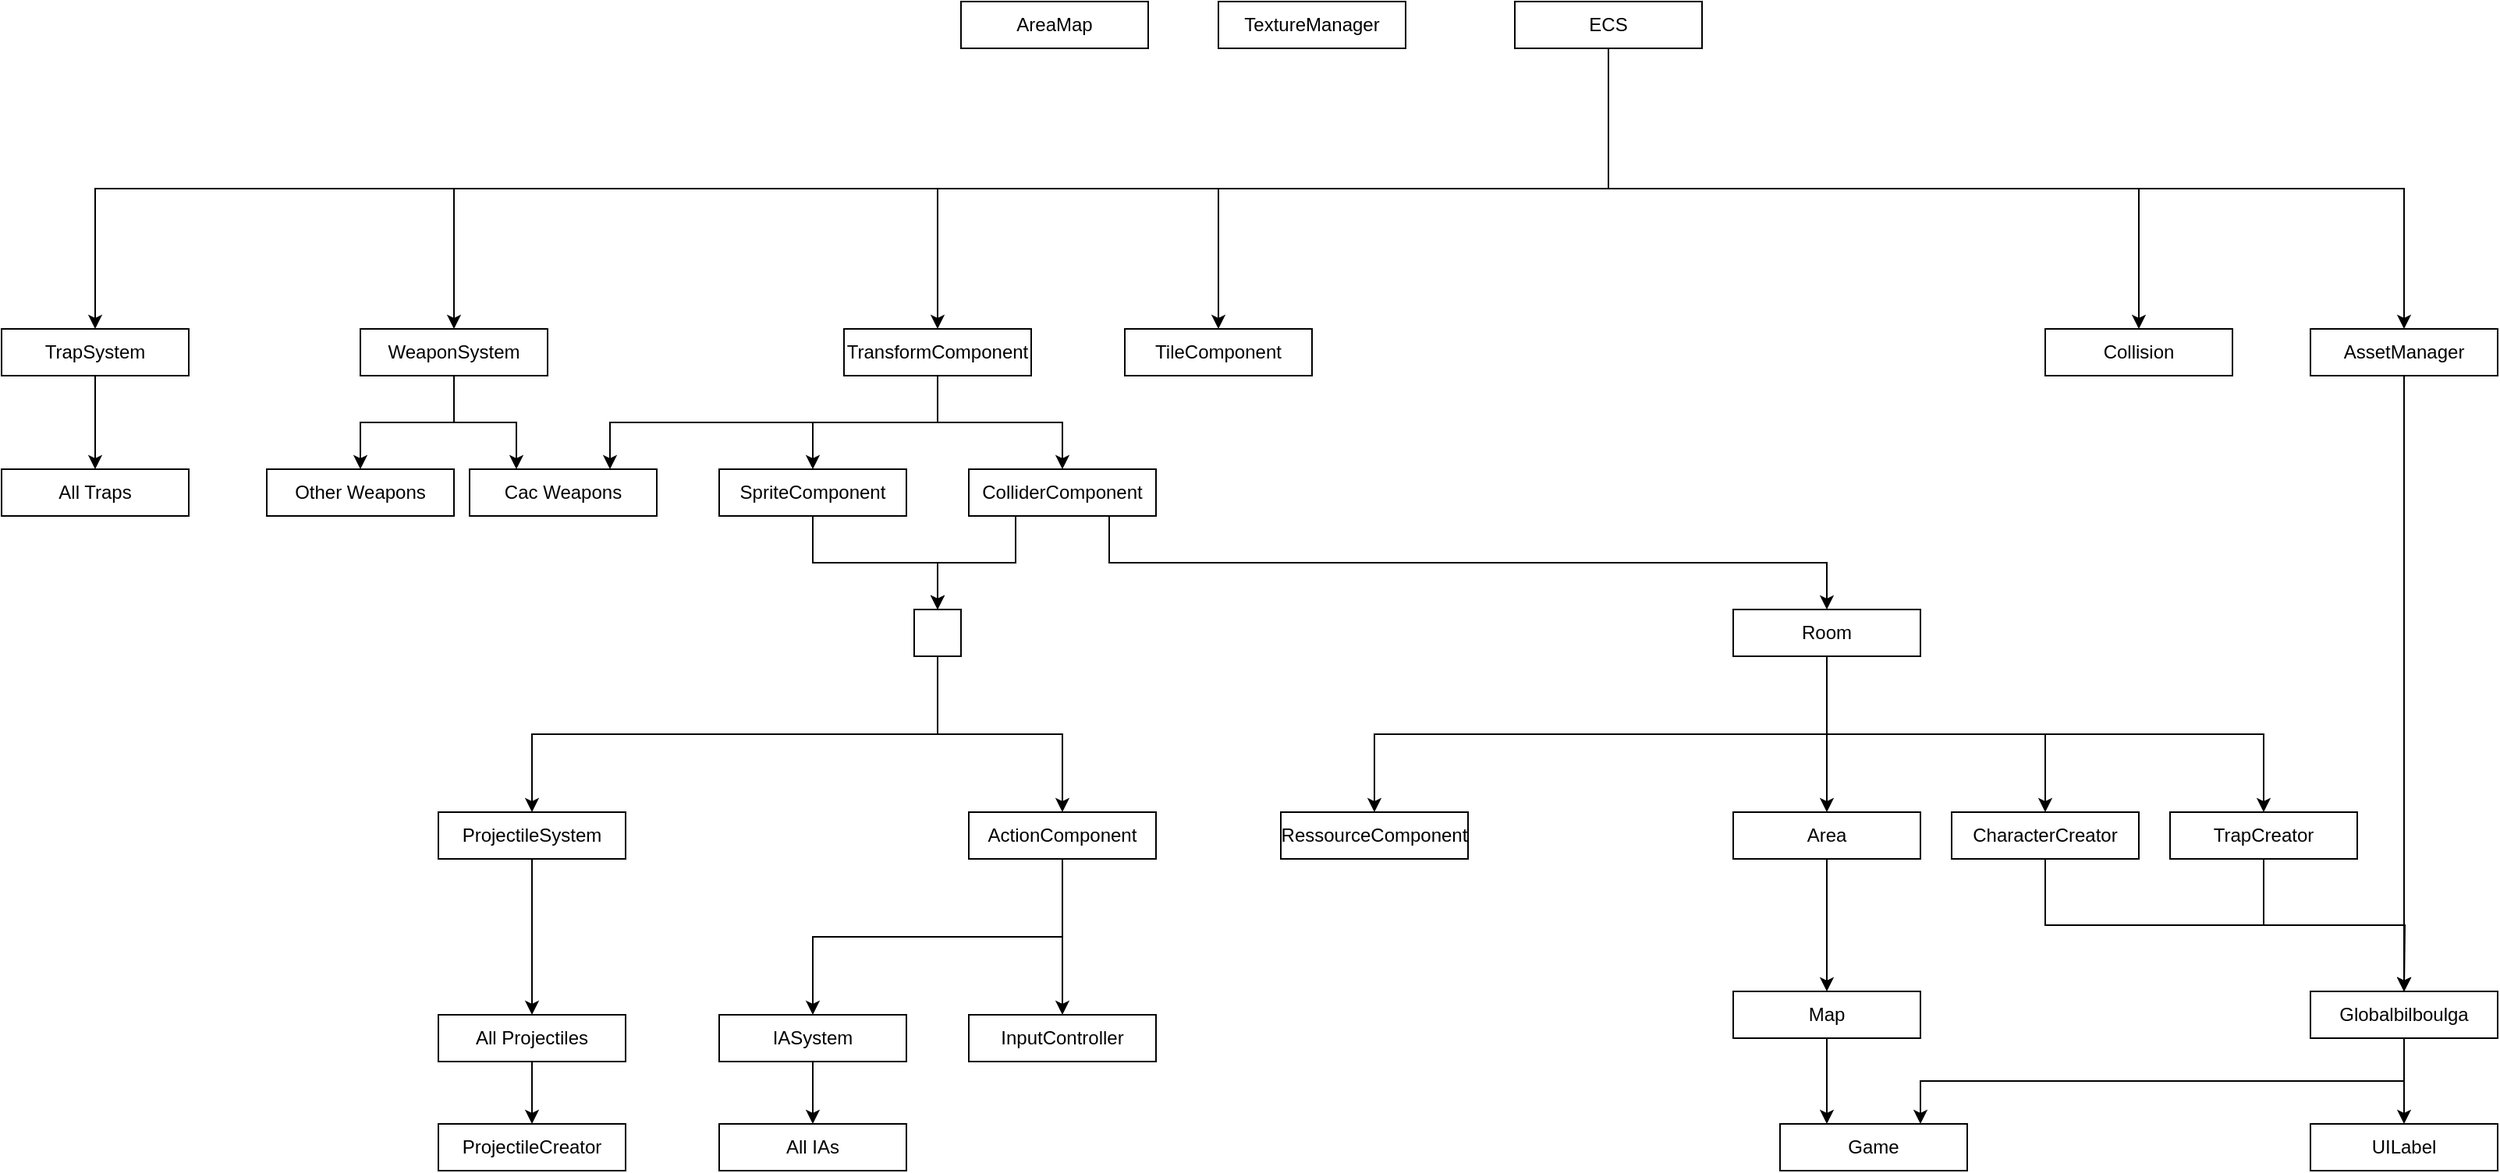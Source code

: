 <mxfile version="20.3.0" type="device"><diagram id="ATt8_RbTRNoFhaTCV4_z" name="Page-1"><mxGraphModel dx="2249" dy="905" grid="1" gridSize="10" guides="1" tooltips="1" connect="1" arrows="1" fold="1" page="1" pageScale="1" pageWidth="827" pageHeight="1169" math="0" shadow="0"><root><mxCell id="0"/><mxCell id="1" parent="0"/><mxCell id="HbB-H1IoNaNYLq2dRd_3-3" style="edgeStyle=orthogonalEdgeStyle;rounded=0;orthogonalLoop=1;jettySize=auto;html=1;exitX=0.5;exitY=1;exitDx=0;exitDy=0;entryX=0.5;entryY=0;entryDx=0;entryDy=0;" parent="1" source="HbB-H1IoNaNYLq2dRd_3-1" target="HbB-H1IoNaNYLq2dRd_3-2" edge="1"><mxGeometry relative="1" as="geometry"/></mxCell><mxCell id="HbB-H1IoNaNYLq2dRd_3-11" style="edgeStyle=orthogonalEdgeStyle;rounded=0;orthogonalLoop=1;jettySize=auto;html=1;exitX=0.5;exitY=1;exitDx=0;exitDy=0;" parent="1" source="HbB-H1IoNaNYLq2dRd_3-1" target="HbB-H1IoNaNYLq2dRd_3-7" edge="1"><mxGeometry relative="1" as="geometry"/></mxCell><mxCell id="HbB-H1IoNaNYLq2dRd_3-29" style="edgeStyle=orthogonalEdgeStyle;rounded=0;orthogonalLoop=1;jettySize=auto;html=1;exitX=0.5;exitY=1;exitDx=0;exitDy=0;entryX=0.5;entryY=0;entryDx=0;entryDy=0;" parent="1" source="HbB-H1IoNaNYLq2dRd_3-1" target="HbB-H1IoNaNYLq2dRd_3-27" edge="1"><mxGeometry relative="1" as="geometry"/></mxCell><mxCell id="HbB-H1IoNaNYLq2dRd_3-47" style="edgeStyle=orthogonalEdgeStyle;rounded=0;orthogonalLoop=1;jettySize=auto;html=1;exitX=0.5;exitY=1;exitDx=0;exitDy=0;entryX=0.5;entryY=0;entryDx=0;entryDy=0;" parent="1" source="HbB-H1IoNaNYLq2dRd_3-1" target="HbB-H1IoNaNYLq2dRd_3-46" edge="1"><mxGeometry relative="1" as="geometry"/></mxCell><mxCell id="HbB-H1IoNaNYLq2dRd_3-67" style="edgeStyle=orthogonalEdgeStyle;rounded=0;orthogonalLoop=1;jettySize=auto;html=1;exitX=0.5;exitY=1;exitDx=0;exitDy=0;entryX=0.5;entryY=0;entryDx=0;entryDy=0;" parent="1" source="HbB-H1IoNaNYLq2dRd_3-1" target="HbB-H1IoNaNYLq2dRd_3-65" edge="1"><mxGeometry relative="1" as="geometry"/></mxCell><mxCell id="HbB-H1IoNaNYLq2dRd_3-72" style="edgeStyle=orthogonalEdgeStyle;rounded=0;orthogonalLoop=1;jettySize=auto;html=1;exitX=0.5;exitY=1;exitDx=0;exitDy=0;entryX=0.5;entryY=0;entryDx=0;entryDy=0;" parent="1" source="HbB-H1IoNaNYLq2dRd_3-1" target="HbB-H1IoNaNYLq2dRd_3-70" edge="1"><mxGeometry relative="1" as="geometry"/></mxCell><mxCell id="HbB-H1IoNaNYLq2dRd_3-1" value="ECS" style="rounded=0;whiteSpace=wrap;html=1;" parent="1" vertex="1"><mxGeometry x="170" y="90" width="120" height="30" as="geometry"/></mxCell><mxCell id="HbB-H1IoNaNYLq2dRd_3-36" style="edgeStyle=orthogonalEdgeStyle;rounded=0;orthogonalLoop=1;jettySize=auto;html=1;exitX=0.5;exitY=1;exitDx=0;exitDy=0;entryX=0.5;entryY=0;entryDx=0;entryDy=0;" parent="1" source="HbB-H1IoNaNYLq2dRd_3-2" target="HbB-H1IoNaNYLq2dRd_3-33" edge="1"><mxGeometry relative="1" as="geometry"/></mxCell><mxCell id="HbB-H1IoNaNYLq2dRd_3-37" style="edgeStyle=orthogonalEdgeStyle;rounded=0;orthogonalLoop=1;jettySize=auto;html=1;exitX=0.5;exitY=1;exitDx=0;exitDy=0;entryX=0.5;entryY=0;entryDx=0;entryDy=0;" parent="1" source="HbB-H1IoNaNYLq2dRd_3-2" target="HbB-H1IoNaNYLq2dRd_3-18" edge="1"><mxGeometry relative="1" as="geometry"/></mxCell><mxCell id="HbB-H1IoNaNYLq2dRd_3-75" style="edgeStyle=orthogonalEdgeStyle;rounded=0;orthogonalLoop=1;jettySize=auto;html=1;exitX=0.5;exitY=1;exitDx=0;exitDy=0;entryX=0.75;entryY=0;entryDx=0;entryDy=0;" parent="1" source="HbB-H1IoNaNYLq2dRd_3-2" target="HbB-H1IoNaNYLq2dRd_3-71" edge="1"><mxGeometry relative="1" as="geometry"/></mxCell><mxCell id="HbB-H1IoNaNYLq2dRd_3-2" value="TransformComponent" style="rounded=0;whiteSpace=wrap;html=1;" parent="1" vertex="1"><mxGeometry x="-260" y="300" width="120" height="30" as="geometry"/></mxCell><mxCell id="HbB-H1IoNaNYLq2dRd_3-49" style="edgeStyle=orthogonalEdgeStyle;rounded=0;orthogonalLoop=1;jettySize=auto;html=1;exitX=0.5;exitY=1;exitDx=0;exitDy=0;entryX=0.5;entryY=0;entryDx=0;entryDy=0;" parent="1" source="HbB-H1IoNaNYLq2dRd_3-4" target="HbB-H1IoNaNYLq2dRd_3-48" edge="1"><mxGeometry relative="1" as="geometry"/></mxCell><mxCell id="HbB-H1IoNaNYLq2dRd_3-84" style="edgeStyle=orthogonalEdgeStyle;rounded=0;orthogonalLoop=1;jettySize=auto;html=1;exitX=0.5;exitY=1;exitDx=0;exitDy=0;entryX=0.75;entryY=0;entryDx=0;entryDy=0;" parent="1" source="HbB-H1IoNaNYLq2dRd_3-4" target="HbB-H1IoNaNYLq2dRd_3-78" edge="1"><mxGeometry relative="1" as="geometry"/></mxCell><mxCell id="HbB-H1IoNaNYLq2dRd_3-4" value="Globalbilboulga" style="rounded=0;whiteSpace=wrap;html=1;" parent="1" vertex="1"><mxGeometry x="680" y="725" width="120" height="30" as="geometry"/></mxCell><mxCell id="HbB-H1IoNaNYLq2dRd_3-21" style="edgeStyle=orthogonalEdgeStyle;rounded=0;orthogonalLoop=1;jettySize=auto;html=1;exitX=0.5;exitY=1;exitDx=0;exitDy=0;" parent="1" source="HbB-H1IoNaNYLq2dRd_3-5" edge="1"><mxGeometry relative="1" as="geometry"><mxPoint x="740" y="725" as="targetPoint"/></mxGeometry></mxCell><mxCell id="HbB-H1IoNaNYLq2dRd_3-5" value="TrapCreator" style="rounded=0;whiteSpace=wrap;html=1;" parent="1" vertex="1"><mxGeometry x="590" y="610" width="120" height="30" as="geometry"/></mxCell><mxCell id="HbB-H1IoNaNYLq2dRd_3-22" style="edgeStyle=orthogonalEdgeStyle;rounded=0;orthogonalLoop=1;jettySize=auto;html=1;exitX=0.5;exitY=1;exitDx=0;exitDy=0;entryX=0.5;entryY=0;entryDx=0;entryDy=0;" parent="1" source="HbB-H1IoNaNYLq2dRd_3-6" target="HbB-H1IoNaNYLq2dRd_3-4" edge="1"><mxGeometry relative="1" as="geometry"/></mxCell><mxCell id="HbB-H1IoNaNYLq2dRd_3-6" value="CharacterCreator" style="rounded=0;whiteSpace=wrap;html=1;" parent="1" vertex="1"><mxGeometry x="450" y="610" width="120" height="30" as="geometry"/></mxCell><mxCell id="HbB-H1IoNaNYLq2dRd_3-8" style="edgeStyle=orthogonalEdgeStyle;rounded=0;orthogonalLoop=1;jettySize=auto;html=1;exitX=0.5;exitY=1;exitDx=0;exitDy=0;" parent="1" source="HbB-H1IoNaNYLq2dRd_3-7" target="HbB-H1IoNaNYLq2dRd_3-4" edge="1"><mxGeometry relative="1" as="geometry"/></mxCell><mxCell id="HbB-H1IoNaNYLq2dRd_3-7" value="AssetManager" style="rounded=0;whiteSpace=wrap;html=1;" parent="1" vertex="1"><mxGeometry x="680" y="300" width="120" height="30" as="geometry"/></mxCell><mxCell id="HbB-H1IoNaNYLq2dRd_3-15" style="edgeStyle=orthogonalEdgeStyle;rounded=0;orthogonalLoop=1;jettySize=auto;html=1;exitX=0.5;exitY=1;exitDx=0;exitDy=0;entryX=0.5;entryY=0;entryDx=0;entryDy=0;" parent="1" source="HbB-H1IoNaNYLq2dRd_3-14" target="HbB-H1IoNaNYLq2dRd_3-6" edge="1"><mxGeometry relative="1" as="geometry"/></mxCell><mxCell id="HbB-H1IoNaNYLq2dRd_3-16" style="edgeStyle=orthogonalEdgeStyle;rounded=0;orthogonalLoop=1;jettySize=auto;html=1;exitX=0.5;exitY=1;exitDx=0;exitDy=0;entryX=0.5;entryY=0;entryDx=0;entryDy=0;" parent="1" source="HbB-H1IoNaNYLq2dRd_3-14" target="HbB-H1IoNaNYLq2dRd_3-5" edge="1"><mxGeometry relative="1" as="geometry"/></mxCell><mxCell id="HbB-H1IoNaNYLq2dRd_3-26" style="edgeStyle=orthogonalEdgeStyle;rounded=0;orthogonalLoop=1;jettySize=auto;html=1;exitX=0.5;exitY=1;exitDx=0;exitDy=0;" parent="1" source="HbB-H1IoNaNYLq2dRd_3-14" target="HbB-H1IoNaNYLq2dRd_3-25" edge="1"><mxGeometry relative="1" as="geometry"/></mxCell><mxCell id="HbB-H1IoNaNYLq2dRd_3-45" style="edgeStyle=orthogonalEdgeStyle;rounded=0;orthogonalLoop=1;jettySize=auto;html=1;exitX=0.5;exitY=1;exitDx=0;exitDy=0;entryX=0.5;entryY=0;entryDx=0;entryDy=0;" parent="1" source="HbB-H1IoNaNYLq2dRd_3-14" target="HbB-H1IoNaNYLq2dRd_3-44" edge="1"><mxGeometry relative="1" as="geometry"/></mxCell><mxCell id="HbB-H1IoNaNYLq2dRd_3-14" value="Room" style="rounded=0;whiteSpace=wrap;html=1;" parent="1" vertex="1"><mxGeometry x="310" y="480" width="120" height="30" as="geometry"/></mxCell><mxCell id="HbB-H1IoNaNYLq2dRd_3-39" style="edgeStyle=orthogonalEdgeStyle;rounded=0;orthogonalLoop=1;jettySize=auto;html=1;exitX=0.75;exitY=1;exitDx=0;exitDy=0;entryX=0.5;entryY=0;entryDx=0;entryDy=0;" parent="1" source="HbB-H1IoNaNYLq2dRd_3-18" target="HbB-H1IoNaNYLq2dRd_3-14" edge="1"><mxGeometry relative="1" as="geometry"/></mxCell><mxCell id="HbB-H1IoNaNYLq2dRd_3-60" style="edgeStyle=orthogonalEdgeStyle;rounded=0;orthogonalLoop=1;jettySize=auto;html=1;exitX=0.25;exitY=1;exitDx=0;exitDy=0;entryX=0.5;entryY=0;entryDx=0;entryDy=0;" parent="1" source="HbB-H1IoNaNYLq2dRd_3-18" target="HbB-H1IoNaNYLq2dRd_3-58" edge="1"><mxGeometry relative="1" as="geometry"/></mxCell><mxCell id="HbB-H1IoNaNYLq2dRd_3-18" value="ColliderComponent" style="rounded=0;whiteSpace=wrap;html=1;" parent="1" vertex="1"><mxGeometry x="-180" y="390" width="120" height="30" as="geometry"/></mxCell><mxCell id="HbB-H1IoNaNYLq2dRd_3-85" style="edgeStyle=orthogonalEdgeStyle;rounded=0;orthogonalLoop=1;jettySize=auto;html=1;exitX=0.5;exitY=1;exitDx=0;exitDy=0;entryX=0.25;entryY=0;entryDx=0;entryDy=0;" parent="1" source="HbB-H1IoNaNYLq2dRd_3-23" target="HbB-H1IoNaNYLq2dRd_3-78" edge="1"><mxGeometry relative="1" as="geometry"/></mxCell><mxCell id="HbB-H1IoNaNYLq2dRd_3-23" value="Map" style="rounded=0;whiteSpace=wrap;html=1;" parent="1" vertex="1"><mxGeometry x="310" y="725" width="120" height="30" as="geometry"/></mxCell><mxCell id="sIFXDVeo7P9VLPUrCmva-1" style="edgeStyle=orthogonalEdgeStyle;rounded=0;orthogonalLoop=1;jettySize=auto;html=1;exitX=0.5;exitY=1;exitDx=0;exitDy=0;entryX=0.5;entryY=0;entryDx=0;entryDy=0;" parent="1" source="HbB-H1IoNaNYLq2dRd_3-25" target="HbB-H1IoNaNYLq2dRd_3-23" edge="1"><mxGeometry relative="1" as="geometry"/></mxCell><mxCell id="HbB-H1IoNaNYLq2dRd_3-25" value="Area" style="rounded=0;whiteSpace=wrap;html=1;" parent="1" vertex="1"><mxGeometry x="310" y="610" width="120" height="30" as="geometry"/></mxCell><mxCell id="HbB-H1IoNaNYLq2dRd_3-27" value="Collision" style="rounded=0;whiteSpace=wrap;html=1;" parent="1" vertex="1"><mxGeometry x="510" y="300" width="120" height="30" as="geometry"/></mxCell><mxCell id="HbB-H1IoNaNYLq2dRd_3-30" value="TextureManager" style="rounded=0;whiteSpace=wrap;html=1;" parent="1" vertex="1"><mxGeometry x="-20" y="90" width="120" height="30" as="geometry"/></mxCell><mxCell id="HbB-H1IoNaNYLq2dRd_3-43" style="edgeStyle=orthogonalEdgeStyle;rounded=0;orthogonalLoop=1;jettySize=auto;html=1;exitX=0.5;exitY=1;exitDx=0;exitDy=0;entryX=0.5;entryY=0;entryDx=0;entryDy=0;" parent="1" source="HbB-H1IoNaNYLq2dRd_3-31" target="HbB-H1IoNaNYLq2dRd_3-41" edge="1"><mxGeometry relative="1" as="geometry"/></mxCell><mxCell id="HbB-H1IoNaNYLq2dRd_3-51" style="edgeStyle=orthogonalEdgeStyle;rounded=0;orthogonalLoop=1;jettySize=auto;html=1;exitX=0.5;exitY=1;exitDx=0;exitDy=0;entryX=0.5;entryY=0;entryDx=0;entryDy=0;" parent="1" source="HbB-H1IoNaNYLq2dRd_3-31" target="HbB-H1IoNaNYLq2dRd_3-50" edge="1"><mxGeometry relative="1" as="geometry"/></mxCell><mxCell id="HbB-H1IoNaNYLq2dRd_3-31" value="ActionComponent" style="rounded=0;whiteSpace=wrap;html=1;" parent="1" vertex="1"><mxGeometry x="-180" y="610" width="120" height="30" as="geometry"/></mxCell><mxCell id="HbB-H1IoNaNYLq2dRd_3-59" style="edgeStyle=orthogonalEdgeStyle;rounded=0;orthogonalLoop=1;jettySize=auto;html=1;exitX=0.5;exitY=1;exitDx=0;exitDy=0;entryX=0.5;entryY=0;entryDx=0;entryDy=0;" parent="1" source="HbB-H1IoNaNYLq2dRd_3-33" target="HbB-H1IoNaNYLq2dRd_3-58" edge="1"><mxGeometry relative="1" as="geometry"/></mxCell><mxCell id="HbB-H1IoNaNYLq2dRd_3-33" value="SpriteComponent" style="rounded=0;whiteSpace=wrap;html=1;" parent="1" vertex="1"><mxGeometry x="-340" y="390" width="120" height="30" as="geometry"/></mxCell><mxCell id="HbB-H1IoNaNYLq2dRd_3-41" value="InputController" style="rounded=0;whiteSpace=wrap;html=1;" parent="1" vertex="1"><mxGeometry x="-180" y="740" width="120" height="30" as="geometry"/></mxCell><mxCell id="HbB-H1IoNaNYLq2dRd_3-44" value="RessourceComponent" style="rounded=0;whiteSpace=wrap;html=1;" parent="1" vertex="1"><mxGeometry x="20" y="610" width="120" height="30" as="geometry"/></mxCell><mxCell id="HbB-H1IoNaNYLq2dRd_3-46" value="TileComponent" style="rounded=0;whiteSpace=wrap;html=1;" parent="1" vertex="1"><mxGeometry x="-80" y="300" width="120" height="30" as="geometry"/></mxCell><mxCell id="HbB-H1IoNaNYLq2dRd_3-48" value="UILabel" style="rounded=0;whiteSpace=wrap;html=1;" parent="1" vertex="1"><mxGeometry x="680" y="810" width="120" height="30" as="geometry"/></mxCell><mxCell id="HbB-H1IoNaNYLq2dRd_3-57" style="edgeStyle=orthogonalEdgeStyle;rounded=0;orthogonalLoop=1;jettySize=auto;html=1;exitX=0.5;exitY=1;exitDx=0;exitDy=0;entryX=0.5;entryY=0;entryDx=0;entryDy=0;" parent="1" source="HbB-H1IoNaNYLq2dRd_3-50" target="HbB-H1IoNaNYLq2dRd_3-56" edge="1"><mxGeometry relative="1" as="geometry"/></mxCell><mxCell id="HbB-H1IoNaNYLq2dRd_3-50" value="IASystem" style="rounded=0;whiteSpace=wrap;html=1;" parent="1" vertex="1"><mxGeometry x="-340" y="740" width="120" height="30" as="geometry"/></mxCell><mxCell id="HbB-H1IoNaNYLq2dRd_3-64" style="edgeStyle=orthogonalEdgeStyle;rounded=0;orthogonalLoop=1;jettySize=auto;html=1;exitX=0.5;exitY=1;exitDx=0;exitDy=0;entryX=0.5;entryY=0;entryDx=0;entryDy=0;" parent="1" source="HbB-H1IoNaNYLq2dRd_3-52" target="HbB-H1IoNaNYLq2dRd_3-63" edge="1"><mxGeometry relative="1" as="geometry"/></mxCell><mxCell id="HbB-H1IoNaNYLq2dRd_3-52" value="ProjectileSystem" style="rounded=0;whiteSpace=wrap;html=1;" parent="1" vertex="1"><mxGeometry x="-520" y="610" width="120" height="30" as="geometry"/></mxCell><mxCell id="HbB-H1IoNaNYLq2dRd_3-56" value="All IAs" style="rounded=0;whiteSpace=wrap;html=1;" parent="1" vertex="1"><mxGeometry x="-340" y="810" width="120" height="30" as="geometry"/></mxCell><mxCell id="HbB-H1IoNaNYLq2dRd_3-61" style="edgeStyle=orthogonalEdgeStyle;rounded=0;orthogonalLoop=1;jettySize=auto;html=1;exitX=0.5;exitY=1;exitDx=0;exitDy=0;entryX=0.5;entryY=0;entryDx=0;entryDy=0;" parent="1" source="HbB-H1IoNaNYLq2dRd_3-58" target="HbB-H1IoNaNYLq2dRd_3-52" edge="1"><mxGeometry relative="1" as="geometry"/></mxCell><mxCell id="HbB-H1IoNaNYLq2dRd_3-62" style="edgeStyle=orthogonalEdgeStyle;rounded=0;orthogonalLoop=1;jettySize=auto;html=1;exitX=0.5;exitY=1;exitDx=0;exitDy=0;entryX=0.5;entryY=0;entryDx=0;entryDy=0;" parent="1" source="HbB-H1IoNaNYLq2dRd_3-58" target="HbB-H1IoNaNYLq2dRd_3-31" edge="1"><mxGeometry relative="1" as="geometry"/></mxCell><mxCell id="HbB-H1IoNaNYLq2dRd_3-58" value="" style="whiteSpace=wrap;html=1;aspect=fixed;" parent="1" vertex="1"><mxGeometry x="-215" y="480" width="30" height="30" as="geometry"/></mxCell><mxCell id="HbB-H1IoNaNYLq2dRd_3-87" style="edgeStyle=orthogonalEdgeStyle;rounded=0;orthogonalLoop=1;jettySize=auto;html=1;exitX=0.5;exitY=1;exitDx=0;exitDy=0;entryX=0.5;entryY=0;entryDx=0;entryDy=0;" parent="1" source="HbB-H1IoNaNYLq2dRd_3-63" target="HbB-H1IoNaNYLq2dRd_3-86" edge="1"><mxGeometry relative="1" as="geometry"/></mxCell><mxCell id="HbB-H1IoNaNYLq2dRd_3-63" value="All Projectiles" style="rounded=0;whiteSpace=wrap;html=1;" parent="1" vertex="1"><mxGeometry x="-520" y="740" width="120" height="30" as="geometry"/></mxCell><mxCell id="HbB-H1IoNaNYLq2dRd_3-68" style="edgeStyle=orthogonalEdgeStyle;rounded=0;orthogonalLoop=1;jettySize=auto;html=1;exitX=0.5;exitY=1;exitDx=0;exitDy=0;entryX=0.5;entryY=0;entryDx=0;entryDy=0;" parent="1" source="HbB-H1IoNaNYLq2dRd_3-65" target="HbB-H1IoNaNYLq2dRd_3-66" edge="1"><mxGeometry relative="1" as="geometry"/></mxCell><mxCell id="HbB-H1IoNaNYLq2dRd_3-65" value="TrapSystem" style="rounded=0;whiteSpace=wrap;html=1;" parent="1" vertex="1"><mxGeometry x="-800" y="300" width="120" height="30" as="geometry"/></mxCell><mxCell id="HbB-H1IoNaNYLq2dRd_3-66" value="All Traps" style="rounded=0;whiteSpace=wrap;html=1;" parent="1" vertex="1"><mxGeometry x="-800" y="390" width="120" height="30" as="geometry"/></mxCell><mxCell id="HbB-H1IoNaNYLq2dRd_3-74" style="edgeStyle=orthogonalEdgeStyle;rounded=0;orthogonalLoop=1;jettySize=auto;html=1;exitX=0.5;exitY=1;exitDx=0;exitDy=0;entryX=0.25;entryY=0;entryDx=0;entryDy=0;" parent="1" source="HbB-H1IoNaNYLq2dRd_3-70" target="HbB-H1IoNaNYLq2dRd_3-71" edge="1"><mxGeometry relative="1" as="geometry"/></mxCell><mxCell id="HbB-H1IoNaNYLq2dRd_3-77" style="edgeStyle=orthogonalEdgeStyle;rounded=0;orthogonalLoop=1;jettySize=auto;html=1;exitX=0.5;exitY=1;exitDx=0;exitDy=0;" parent="1" source="HbB-H1IoNaNYLq2dRd_3-70" target="HbB-H1IoNaNYLq2dRd_3-76" edge="1"><mxGeometry relative="1" as="geometry"/></mxCell><mxCell id="HbB-H1IoNaNYLq2dRd_3-70" value="WeaponSystem" style="rounded=0;whiteSpace=wrap;html=1;" parent="1" vertex="1"><mxGeometry x="-570" y="300" width="120" height="30" as="geometry"/></mxCell><mxCell id="HbB-H1IoNaNYLq2dRd_3-71" value="Cac Weapons" style="rounded=0;whiteSpace=wrap;html=1;" parent="1" vertex="1"><mxGeometry x="-500" y="390" width="120" height="30" as="geometry"/></mxCell><mxCell id="HbB-H1IoNaNYLq2dRd_3-76" value="Other Weapons" style="rounded=0;whiteSpace=wrap;html=1;" parent="1" vertex="1"><mxGeometry x="-630" y="390" width="120" height="30" as="geometry"/></mxCell><mxCell id="HbB-H1IoNaNYLq2dRd_3-78" value="Game" style="rounded=0;whiteSpace=wrap;html=1;" parent="1" vertex="1"><mxGeometry x="340" y="810" width="120" height="30" as="geometry"/></mxCell><mxCell id="HbB-H1IoNaNYLq2dRd_3-86" value="ProjectileCreator" style="rounded=0;whiteSpace=wrap;html=1;" parent="1" vertex="1"><mxGeometry x="-520" y="810" width="120" height="30" as="geometry"/></mxCell><mxCell id="HbB-H1IoNaNYLq2dRd_3-88" value="AreaMap" style="rounded=0;whiteSpace=wrap;html=1;" parent="1" vertex="1"><mxGeometry x="-185" y="90" width="120" height="30" as="geometry"/></mxCell></root></mxGraphModel></diagram></mxfile>